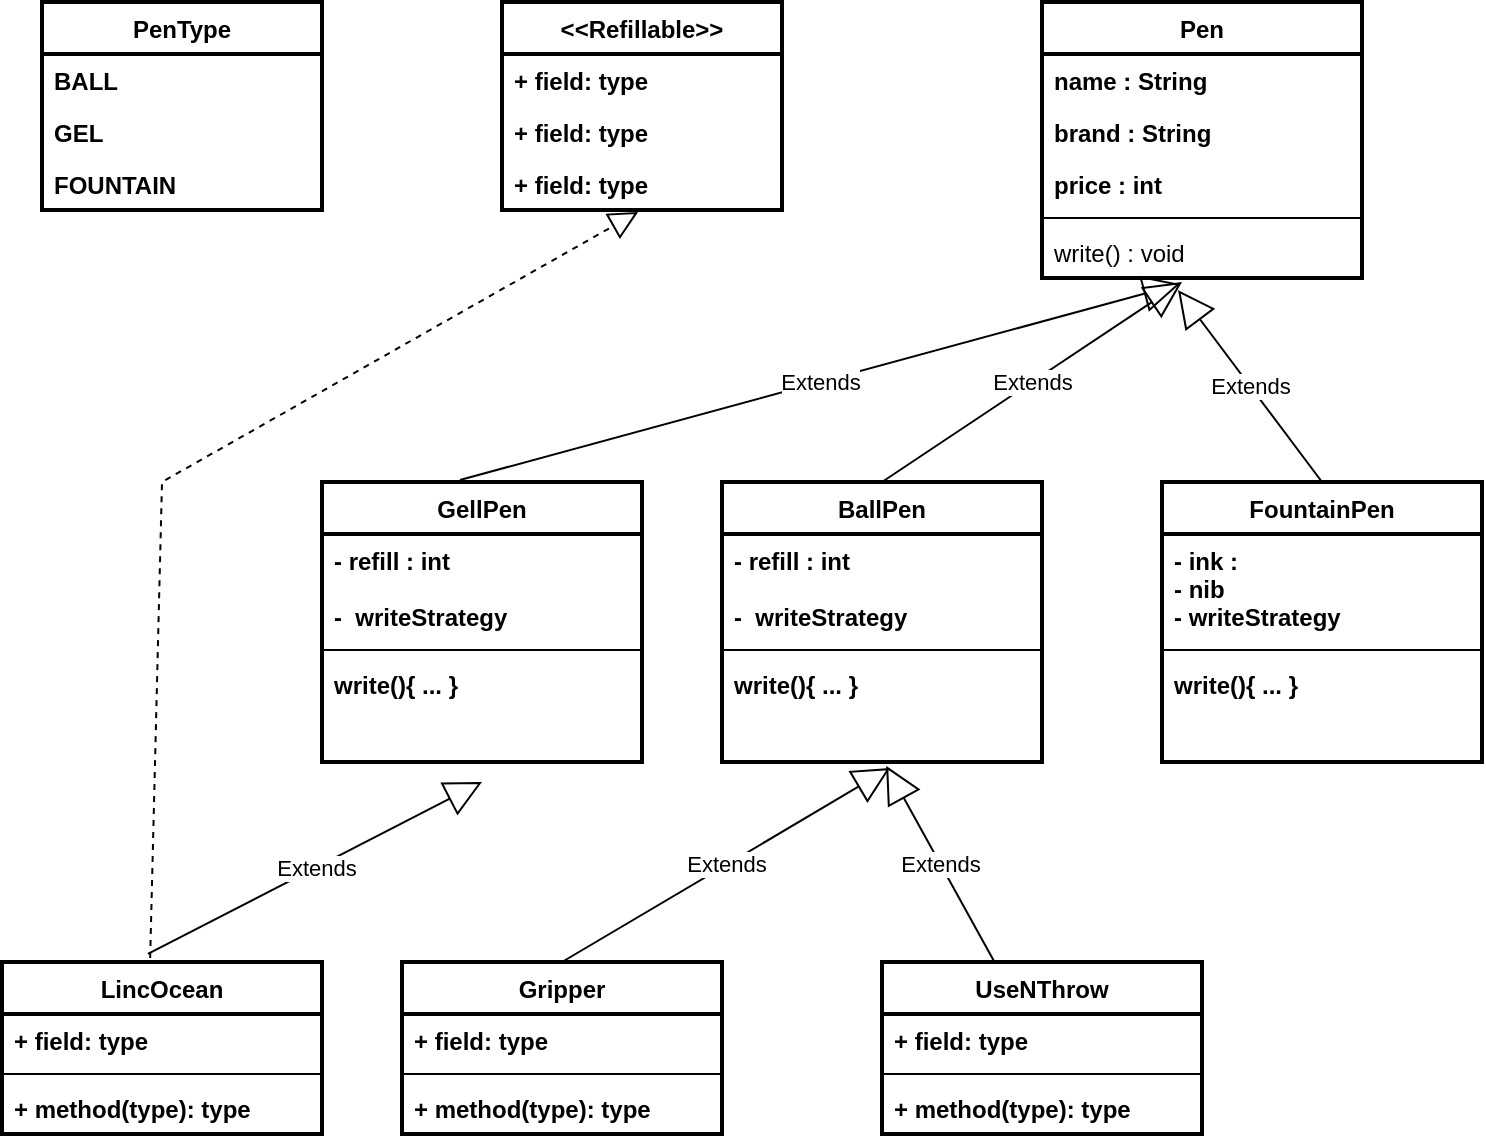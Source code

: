 <mxfile version="20.8.20" type="github">
  <diagram id="C5RBs43oDa-KdzZeNtuy" name="Page-1">
    <mxGraphModel dx="1434" dy="756" grid="1" gridSize="10" guides="1" tooltips="1" connect="1" arrows="1" fold="1" page="1" pageScale="1" pageWidth="827" pageHeight="1169" math="0" shadow="0">
      <root>
        <mxCell id="WIyWlLk6GJQsqaUBKTNV-0" />
        <mxCell id="WIyWlLk6GJQsqaUBKTNV-1" parent="WIyWlLk6GJQsqaUBKTNV-0" />
        <mxCell id="zkfFHV4jXpPFQw0GAbJ--0" value="Pen" style="swimlane;fontStyle=1;align=center;verticalAlign=top;childLayout=stackLayout;horizontal=1;startSize=26;horizontalStack=0;resizeParent=1;resizeLast=0;collapsible=1;marginBottom=0;rounded=0;shadow=0;strokeWidth=2;" parent="WIyWlLk6GJQsqaUBKTNV-1" vertex="1">
          <mxGeometry x="640" y="40" width="160" height="138" as="geometry">
            <mxRectangle x="230" y="140" width="160" height="26" as="alternateBounds" />
          </mxGeometry>
        </mxCell>
        <mxCell id="zkfFHV4jXpPFQw0GAbJ--1" value="name : String" style="text;align=left;verticalAlign=top;spacingLeft=4;spacingRight=4;overflow=hidden;rotatable=0;points=[[0,0.5],[1,0.5]];portConstraint=eastwest;fontStyle=1" parent="zkfFHV4jXpPFQw0GAbJ--0" vertex="1">
          <mxGeometry y="26" width="160" height="26" as="geometry" />
        </mxCell>
        <mxCell id="zkfFHV4jXpPFQw0GAbJ--2" value="brand : String" style="text;align=left;verticalAlign=top;spacingLeft=4;spacingRight=4;overflow=hidden;rotatable=0;points=[[0,0.5],[1,0.5]];portConstraint=eastwest;rounded=0;shadow=0;html=0;fontStyle=1" parent="zkfFHV4jXpPFQw0GAbJ--0" vertex="1">
          <mxGeometry y="52" width="160" height="26" as="geometry" />
        </mxCell>
        <mxCell id="zkfFHV4jXpPFQw0GAbJ--3" value="price : int" style="text;align=left;verticalAlign=top;spacingLeft=4;spacingRight=4;overflow=hidden;rotatable=0;points=[[0,0.5],[1,0.5]];portConstraint=eastwest;rounded=0;shadow=0;html=0;fontStyle=1" parent="zkfFHV4jXpPFQw0GAbJ--0" vertex="1">
          <mxGeometry y="78" width="160" height="26" as="geometry" />
        </mxCell>
        <mxCell id="zkfFHV4jXpPFQw0GAbJ--4" value="" style="line;html=1;strokeWidth=1;align=left;verticalAlign=middle;spacingTop=-1;spacingLeft=3;spacingRight=3;rotatable=0;labelPosition=right;points=[];portConstraint=eastwest;" parent="zkfFHV4jXpPFQw0GAbJ--0" vertex="1">
          <mxGeometry y="104" width="160" height="8" as="geometry" />
        </mxCell>
        <mxCell id="zkfFHV4jXpPFQw0GAbJ--5" value="write() : void" style="text;align=left;verticalAlign=top;spacingLeft=4;spacingRight=4;overflow=hidden;rotatable=0;points=[[0,0.5],[1,0.5]];portConstraint=eastwest;" parent="zkfFHV4jXpPFQw0GAbJ--0" vertex="1">
          <mxGeometry y="112" width="160" height="26" as="geometry" />
        </mxCell>
        <mxCell id="M9KrQlNDyKIovLDtkK9y-4" value="PenType" style="swimlane;fontStyle=1;childLayout=stackLayout;horizontal=1;startSize=26;horizontalStack=0;resizeParent=1;resizeParentMax=0;resizeLast=0;collapsible=1;marginBottom=0;strokeWidth=2;" vertex="1" parent="WIyWlLk6GJQsqaUBKTNV-1">
          <mxGeometry x="140" y="40" width="140" height="104" as="geometry" />
        </mxCell>
        <mxCell id="M9KrQlNDyKIovLDtkK9y-5" value="BALL" style="text;strokeColor=none;fillColor=none;align=left;verticalAlign=top;spacingLeft=4;spacingRight=4;overflow=hidden;rotatable=0;points=[[0,0.5],[1,0.5]];portConstraint=eastwest;fontStyle=1" vertex="1" parent="M9KrQlNDyKIovLDtkK9y-4">
          <mxGeometry y="26" width="140" height="26" as="geometry" />
        </mxCell>
        <mxCell id="M9KrQlNDyKIovLDtkK9y-6" value="GEL" style="text;strokeColor=none;fillColor=none;align=left;verticalAlign=top;spacingLeft=4;spacingRight=4;overflow=hidden;rotatable=0;points=[[0,0.5],[1,0.5]];portConstraint=eastwest;fontFamily=Helvetica;fontStyle=1" vertex="1" parent="M9KrQlNDyKIovLDtkK9y-4">
          <mxGeometry y="52" width="140" height="26" as="geometry" />
        </mxCell>
        <mxCell id="M9KrQlNDyKIovLDtkK9y-7" value="FOUNTAIN" style="text;strokeColor=none;fillColor=none;align=left;verticalAlign=top;spacingLeft=4;spacingRight=4;overflow=hidden;rotatable=0;points=[[0,0.5],[1,0.5]];portConstraint=eastwest;fontStyle=1" vertex="1" parent="M9KrQlNDyKIovLDtkK9y-4">
          <mxGeometry y="78" width="140" height="26" as="geometry" />
        </mxCell>
        <mxCell id="M9KrQlNDyKIovLDtkK9y-10" value="&lt;&lt;Refillable&gt;&gt;" style="swimlane;fontStyle=1;childLayout=stackLayout;horizontal=1;startSize=26;fillColor=none;horizontalStack=0;resizeParent=1;resizeParentMax=0;resizeLast=0;collapsible=1;marginBottom=0;strokeWidth=2;perimeterSpacing=1;" vertex="1" parent="WIyWlLk6GJQsqaUBKTNV-1">
          <mxGeometry x="370" y="40" width="140" height="104" as="geometry" />
        </mxCell>
        <mxCell id="M9KrQlNDyKIovLDtkK9y-11" value="+ field: type" style="text;strokeColor=none;fillColor=none;align=left;verticalAlign=top;spacingLeft=4;spacingRight=4;overflow=hidden;rotatable=0;points=[[0,0.5],[1,0.5]];portConstraint=eastwest;fontStyle=1" vertex="1" parent="M9KrQlNDyKIovLDtkK9y-10">
          <mxGeometry y="26" width="140" height="26" as="geometry" />
        </mxCell>
        <mxCell id="M9KrQlNDyKIovLDtkK9y-12" value="+ field: type" style="text;strokeColor=none;fillColor=none;align=left;verticalAlign=top;spacingLeft=4;spacingRight=4;overflow=hidden;rotatable=0;points=[[0,0.5],[1,0.5]];portConstraint=eastwest;fontStyle=1" vertex="1" parent="M9KrQlNDyKIovLDtkK9y-10">
          <mxGeometry y="52" width="140" height="26" as="geometry" />
        </mxCell>
        <mxCell id="M9KrQlNDyKIovLDtkK9y-13" value="+ field: type" style="text;strokeColor=none;fillColor=none;align=left;verticalAlign=top;spacingLeft=4;spacingRight=4;overflow=hidden;rotatable=0;points=[[0,0.5],[1,0.5]];portConstraint=eastwest;fontStyle=1" vertex="1" parent="M9KrQlNDyKIovLDtkK9y-10">
          <mxGeometry y="78" width="140" height="26" as="geometry" />
        </mxCell>
        <mxCell id="M9KrQlNDyKIovLDtkK9y-14" value="GellPen" style="swimlane;fontStyle=1;align=center;verticalAlign=top;childLayout=stackLayout;horizontal=1;startSize=26;horizontalStack=0;resizeParent=1;resizeParentMax=0;resizeLast=0;collapsible=1;marginBottom=0;strokeWidth=2;" vertex="1" parent="WIyWlLk6GJQsqaUBKTNV-1">
          <mxGeometry x="280" y="280" width="160" height="140" as="geometry" />
        </mxCell>
        <mxCell id="M9KrQlNDyKIovLDtkK9y-15" value="- refill : int&#xa;&#xa;-  writeStrategy&#xa;" style="text;strokeColor=none;fillColor=none;align=left;verticalAlign=top;spacingLeft=4;spacingRight=4;overflow=hidden;rotatable=0;points=[[0,0.5],[1,0.5]];portConstraint=eastwest;fontStyle=1" vertex="1" parent="M9KrQlNDyKIovLDtkK9y-14">
          <mxGeometry y="26" width="160" height="54" as="geometry" />
        </mxCell>
        <mxCell id="M9KrQlNDyKIovLDtkK9y-16" value="" style="line;strokeWidth=1;fillColor=none;align=left;verticalAlign=middle;spacingTop=-1;spacingLeft=3;spacingRight=3;rotatable=0;labelPosition=right;points=[];portConstraint=eastwest;strokeColor=inherit;" vertex="1" parent="M9KrQlNDyKIovLDtkK9y-14">
          <mxGeometry y="80" width="160" height="8" as="geometry" />
        </mxCell>
        <mxCell id="M9KrQlNDyKIovLDtkK9y-17" value="write(){ ... }" style="text;strokeColor=none;fillColor=none;align=left;verticalAlign=top;spacingLeft=4;spacingRight=4;overflow=hidden;rotatable=0;points=[[0,0.5],[1,0.5]];portConstraint=eastwest;fontStyle=1" vertex="1" parent="M9KrQlNDyKIovLDtkK9y-14">
          <mxGeometry y="88" width="160" height="52" as="geometry" />
        </mxCell>
        <mxCell id="M9KrQlNDyKIovLDtkK9y-18" value="BallPen" style="swimlane;fontStyle=1;align=center;verticalAlign=top;childLayout=stackLayout;horizontal=1;startSize=26;horizontalStack=0;resizeParent=1;resizeParentMax=0;resizeLast=0;collapsible=1;marginBottom=0;strokeWidth=2;" vertex="1" parent="WIyWlLk6GJQsqaUBKTNV-1">
          <mxGeometry x="480" y="280" width="160" height="140" as="geometry" />
        </mxCell>
        <mxCell id="M9KrQlNDyKIovLDtkK9y-19" value="- refill : int&#xa;&#xa;-  writeStrategy&#xa;" style="text;strokeColor=none;fillColor=none;align=left;verticalAlign=top;spacingLeft=4;spacingRight=4;overflow=hidden;rotatable=0;points=[[0,0.5],[1,0.5]];portConstraint=eastwest;fontStyle=1" vertex="1" parent="M9KrQlNDyKIovLDtkK9y-18">
          <mxGeometry y="26" width="160" height="54" as="geometry" />
        </mxCell>
        <mxCell id="M9KrQlNDyKIovLDtkK9y-20" value="" style="line;strokeWidth=1;fillColor=none;align=left;verticalAlign=middle;spacingTop=-1;spacingLeft=3;spacingRight=3;rotatable=0;labelPosition=right;points=[];portConstraint=eastwest;strokeColor=inherit;" vertex="1" parent="M9KrQlNDyKIovLDtkK9y-18">
          <mxGeometry y="80" width="160" height="8" as="geometry" />
        </mxCell>
        <mxCell id="M9KrQlNDyKIovLDtkK9y-21" value="write(){ ... }" style="text;strokeColor=none;fillColor=none;align=left;verticalAlign=top;spacingLeft=4;spacingRight=4;overflow=hidden;rotatable=0;points=[[0,0.5],[1,0.5]];portConstraint=eastwest;fontStyle=1" vertex="1" parent="M9KrQlNDyKIovLDtkK9y-18">
          <mxGeometry y="88" width="160" height="52" as="geometry" />
        </mxCell>
        <mxCell id="M9KrQlNDyKIovLDtkK9y-22" value="FountainPen" style="swimlane;fontStyle=1;align=center;verticalAlign=top;childLayout=stackLayout;horizontal=1;startSize=26;horizontalStack=0;resizeParent=1;resizeParentMax=0;resizeLast=0;collapsible=1;marginBottom=0;strokeWidth=2;" vertex="1" parent="WIyWlLk6GJQsqaUBKTNV-1">
          <mxGeometry x="700" y="280" width="160" height="140" as="geometry" />
        </mxCell>
        <mxCell id="M9KrQlNDyKIovLDtkK9y-23" value="- ink : &#xa;- nib&#xa;- writeStrategy&#xa;&#xa;-  writeStrategy&#xa;" style="text;strokeColor=none;fillColor=none;align=left;verticalAlign=top;spacingLeft=4;spacingRight=4;overflow=hidden;rotatable=0;points=[[0,0.5],[1,0.5]];portConstraint=eastwest;fontStyle=1" vertex="1" parent="M9KrQlNDyKIovLDtkK9y-22">
          <mxGeometry y="26" width="160" height="54" as="geometry" />
        </mxCell>
        <mxCell id="M9KrQlNDyKIovLDtkK9y-24" value="" style="line;strokeWidth=1;fillColor=none;align=left;verticalAlign=middle;spacingTop=-1;spacingLeft=3;spacingRight=3;rotatable=0;labelPosition=right;points=[];portConstraint=eastwest;strokeColor=inherit;" vertex="1" parent="M9KrQlNDyKIovLDtkK9y-22">
          <mxGeometry y="80" width="160" height="8" as="geometry" />
        </mxCell>
        <mxCell id="M9KrQlNDyKIovLDtkK9y-25" value="write(){ ... }" style="text;strokeColor=none;fillColor=none;align=left;verticalAlign=top;spacingLeft=4;spacingRight=4;overflow=hidden;rotatable=0;points=[[0,0.5],[1,0.5]];portConstraint=eastwest;fontStyle=1" vertex="1" parent="M9KrQlNDyKIovLDtkK9y-22">
          <mxGeometry y="88" width="160" height="52" as="geometry" />
        </mxCell>
        <mxCell id="M9KrQlNDyKIovLDtkK9y-26" value="LincOcean" style="swimlane;fontStyle=1;align=center;verticalAlign=top;childLayout=stackLayout;horizontal=1;startSize=26;horizontalStack=0;resizeParent=1;resizeParentMax=0;resizeLast=0;collapsible=1;marginBottom=0;strokeWidth=2;" vertex="1" parent="WIyWlLk6GJQsqaUBKTNV-1">
          <mxGeometry x="120" y="520" width="160" height="86" as="geometry" />
        </mxCell>
        <mxCell id="M9KrQlNDyKIovLDtkK9y-27" value="+ field: type" style="text;strokeColor=none;fillColor=none;align=left;verticalAlign=top;spacingLeft=4;spacingRight=4;overflow=hidden;rotatable=0;points=[[0,0.5],[1,0.5]];portConstraint=eastwest;fontStyle=1" vertex="1" parent="M9KrQlNDyKIovLDtkK9y-26">
          <mxGeometry y="26" width="160" height="26" as="geometry" />
        </mxCell>
        <mxCell id="M9KrQlNDyKIovLDtkK9y-28" value="" style="line;strokeWidth=1;fillColor=none;align=left;verticalAlign=middle;spacingTop=-1;spacingLeft=3;spacingRight=3;rotatable=0;labelPosition=right;points=[];portConstraint=eastwest;strokeColor=inherit;" vertex="1" parent="M9KrQlNDyKIovLDtkK9y-26">
          <mxGeometry y="52" width="160" height="8" as="geometry" />
        </mxCell>
        <mxCell id="M9KrQlNDyKIovLDtkK9y-29" value="+ method(type): type" style="text;strokeColor=none;fillColor=none;align=left;verticalAlign=top;spacingLeft=4;spacingRight=4;overflow=hidden;rotatable=0;points=[[0,0.5],[1,0.5]];portConstraint=eastwest;fontStyle=1" vertex="1" parent="M9KrQlNDyKIovLDtkK9y-26">
          <mxGeometry y="60" width="160" height="26" as="geometry" />
        </mxCell>
        <mxCell id="M9KrQlNDyKIovLDtkK9y-30" value="Gripper" style="swimlane;fontStyle=1;align=center;verticalAlign=top;childLayout=stackLayout;horizontal=1;startSize=26;horizontalStack=0;resizeParent=1;resizeParentMax=0;resizeLast=0;collapsible=1;marginBottom=0;strokeWidth=2;" vertex="1" parent="WIyWlLk6GJQsqaUBKTNV-1">
          <mxGeometry x="320" y="520" width="160" height="86" as="geometry" />
        </mxCell>
        <mxCell id="M9KrQlNDyKIovLDtkK9y-31" value="+ field: type" style="text;strokeColor=none;fillColor=none;align=left;verticalAlign=top;spacingLeft=4;spacingRight=4;overflow=hidden;rotatable=0;points=[[0,0.5],[1,0.5]];portConstraint=eastwest;fontStyle=1" vertex="1" parent="M9KrQlNDyKIovLDtkK9y-30">
          <mxGeometry y="26" width="160" height="26" as="geometry" />
        </mxCell>
        <mxCell id="M9KrQlNDyKIovLDtkK9y-32" value="" style="line;strokeWidth=1;fillColor=none;align=left;verticalAlign=middle;spacingTop=-1;spacingLeft=3;spacingRight=3;rotatable=0;labelPosition=right;points=[];portConstraint=eastwest;strokeColor=inherit;" vertex="1" parent="M9KrQlNDyKIovLDtkK9y-30">
          <mxGeometry y="52" width="160" height="8" as="geometry" />
        </mxCell>
        <mxCell id="M9KrQlNDyKIovLDtkK9y-33" value="+ method(type): type" style="text;strokeColor=none;fillColor=none;align=left;verticalAlign=top;spacingLeft=4;spacingRight=4;overflow=hidden;rotatable=0;points=[[0,0.5],[1,0.5]];portConstraint=eastwest;fontStyle=1" vertex="1" parent="M9KrQlNDyKIovLDtkK9y-30">
          <mxGeometry y="60" width="160" height="26" as="geometry" />
        </mxCell>
        <mxCell id="M9KrQlNDyKIovLDtkK9y-34" value="UseNThrow" style="swimlane;fontStyle=1;align=center;verticalAlign=top;childLayout=stackLayout;horizontal=1;startSize=26;horizontalStack=0;resizeParent=1;resizeParentMax=0;resizeLast=0;collapsible=1;marginBottom=0;strokeWidth=2;" vertex="1" parent="WIyWlLk6GJQsqaUBKTNV-1">
          <mxGeometry x="560" y="520" width="160" height="86" as="geometry" />
        </mxCell>
        <mxCell id="M9KrQlNDyKIovLDtkK9y-35" value="+ field: type" style="text;strokeColor=none;fillColor=none;align=left;verticalAlign=top;spacingLeft=4;spacingRight=4;overflow=hidden;rotatable=0;points=[[0,0.5],[1,0.5]];portConstraint=eastwest;fontStyle=1" vertex="1" parent="M9KrQlNDyKIovLDtkK9y-34">
          <mxGeometry y="26" width="160" height="26" as="geometry" />
        </mxCell>
        <mxCell id="M9KrQlNDyKIovLDtkK9y-36" value="" style="line;strokeWidth=1;fillColor=none;align=left;verticalAlign=middle;spacingTop=-1;spacingLeft=3;spacingRight=3;rotatable=0;labelPosition=right;points=[];portConstraint=eastwest;strokeColor=inherit;" vertex="1" parent="M9KrQlNDyKIovLDtkK9y-34">
          <mxGeometry y="52" width="160" height="8" as="geometry" />
        </mxCell>
        <mxCell id="M9KrQlNDyKIovLDtkK9y-37" value="+ method(type): type" style="text;strokeColor=none;fillColor=none;align=left;verticalAlign=top;spacingLeft=4;spacingRight=4;overflow=hidden;rotatable=0;points=[[0,0.5],[1,0.5]];portConstraint=eastwest;fontStyle=1" vertex="1" parent="M9KrQlNDyKIovLDtkK9y-34">
          <mxGeometry y="60" width="160" height="26" as="geometry" />
        </mxCell>
        <mxCell id="M9KrQlNDyKIovLDtkK9y-41" value="Extends" style="endArrow=block;endSize=16;endFill=0;html=1;rounded=0;exitX=0.431;exitY=-0.007;exitDx=0;exitDy=0;exitPerimeter=0;entryX=0.431;entryY=1.115;entryDx=0;entryDy=0;entryPerimeter=0;" edge="1" parent="WIyWlLk6GJQsqaUBKTNV-1" source="M9KrQlNDyKIovLDtkK9y-14" target="zkfFHV4jXpPFQw0GAbJ--5">
          <mxGeometry width="160" relative="1" as="geometry">
            <mxPoint x="320" y="220" as="sourcePoint" />
            <mxPoint x="480" y="220" as="targetPoint" />
          </mxGeometry>
        </mxCell>
        <mxCell id="M9KrQlNDyKIovLDtkK9y-42" value="Extends" style="endArrow=block;endSize=16;endFill=0;html=1;rounded=0;exitX=0.5;exitY=0;exitDx=0;exitDy=0;" edge="1" parent="WIyWlLk6GJQsqaUBKTNV-1" source="M9KrQlNDyKIovLDtkK9y-18">
          <mxGeometry width="160" relative="1" as="geometry">
            <mxPoint x="70" y="349.5" as="sourcePoint" />
            <mxPoint x="710" y="180" as="targetPoint" />
          </mxGeometry>
        </mxCell>
        <mxCell id="M9KrQlNDyKIovLDtkK9y-43" value="Extends" style="endArrow=block;endSize=16;endFill=0;html=1;rounded=0;entryX=0.425;entryY=1.231;entryDx=0;entryDy=0;entryPerimeter=0;exitX=0.5;exitY=0;exitDx=0;exitDy=0;" edge="1" parent="WIyWlLk6GJQsqaUBKTNV-1" source="M9KrQlNDyKIovLDtkK9y-22" target="zkfFHV4jXpPFQw0GAbJ--5">
          <mxGeometry width="160" relative="1" as="geometry">
            <mxPoint x="740" y="270" as="sourcePoint" />
            <mxPoint x="360" y="200" as="targetPoint" />
          </mxGeometry>
        </mxCell>
        <mxCell id="M9KrQlNDyKIovLDtkK9y-44" value="Extends" style="endArrow=block;endSize=16;endFill=0;html=1;rounded=0;entryX=0.5;entryY=1.192;entryDx=0;entryDy=0;entryPerimeter=0;exitX=0.456;exitY=-0.047;exitDx=0;exitDy=0;exitPerimeter=0;" edge="1" parent="WIyWlLk6GJQsqaUBKTNV-1" source="M9KrQlNDyKIovLDtkK9y-26" target="M9KrQlNDyKIovLDtkK9y-17">
          <mxGeometry width="160" relative="1" as="geometry">
            <mxPoint x="30" y="470" as="sourcePoint" />
            <mxPoint x="190" y="470" as="targetPoint" />
          </mxGeometry>
        </mxCell>
        <mxCell id="M9KrQlNDyKIovLDtkK9y-45" value="" style="endArrow=block;dashed=1;endFill=0;endSize=12;html=1;rounded=0;entryX=0.486;entryY=1.038;entryDx=0;entryDy=0;entryPerimeter=0;exitX=0.463;exitY=-0.023;exitDx=0;exitDy=0;exitPerimeter=0;" edge="1" parent="WIyWlLk6GJQsqaUBKTNV-1" source="M9KrQlNDyKIovLDtkK9y-26" target="M9KrQlNDyKIovLDtkK9y-13">
          <mxGeometry width="160" relative="1" as="geometry">
            <mxPoint x="50" y="390" as="sourcePoint" />
            <mxPoint x="210" y="390" as="targetPoint" />
            <Array as="points">
              <mxPoint x="200" y="280" />
            </Array>
          </mxGeometry>
        </mxCell>
        <mxCell id="M9KrQlNDyKIovLDtkK9y-46" value="Extends" style="endArrow=block;endSize=16;endFill=0;html=1;rounded=0;entryX=0.525;entryY=1.058;entryDx=0;entryDy=0;entryPerimeter=0;exitX=0.5;exitY=0;exitDx=0;exitDy=0;" edge="1" parent="WIyWlLk6GJQsqaUBKTNV-1" source="M9KrQlNDyKIovLDtkK9y-30" target="M9KrQlNDyKIovLDtkK9y-21">
          <mxGeometry width="160" relative="1" as="geometry">
            <mxPoint x="320" y="480" as="sourcePoint" />
            <mxPoint x="480" y="480" as="targetPoint" />
          </mxGeometry>
        </mxCell>
        <mxCell id="M9KrQlNDyKIovLDtkK9y-47" value="Extends" style="endArrow=block;endSize=16;endFill=0;html=1;rounded=0;entryX=0.513;entryY=1.038;entryDx=0;entryDy=0;entryPerimeter=0;" edge="1" parent="WIyWlLk6GJQsqaUBKTNV-1" source="M9KrQlNDyKIovLDtkK9y-34" target="M9KrQlNDyKIovLDtkK9y-21">
          <mxGeometry x="-0.005" width="160" relative="1" as="geometry">
            <mxPoint x="600" y="510" as="sourcePoint" />
            <mxPoint x="670" y="480" as="targetPoint" />
            <mxPoint as="offset" />
          </mxGeometry>
        </mxCell>
      </root>
    </mxGraphModel>
  </diagram>
</mxfile>
